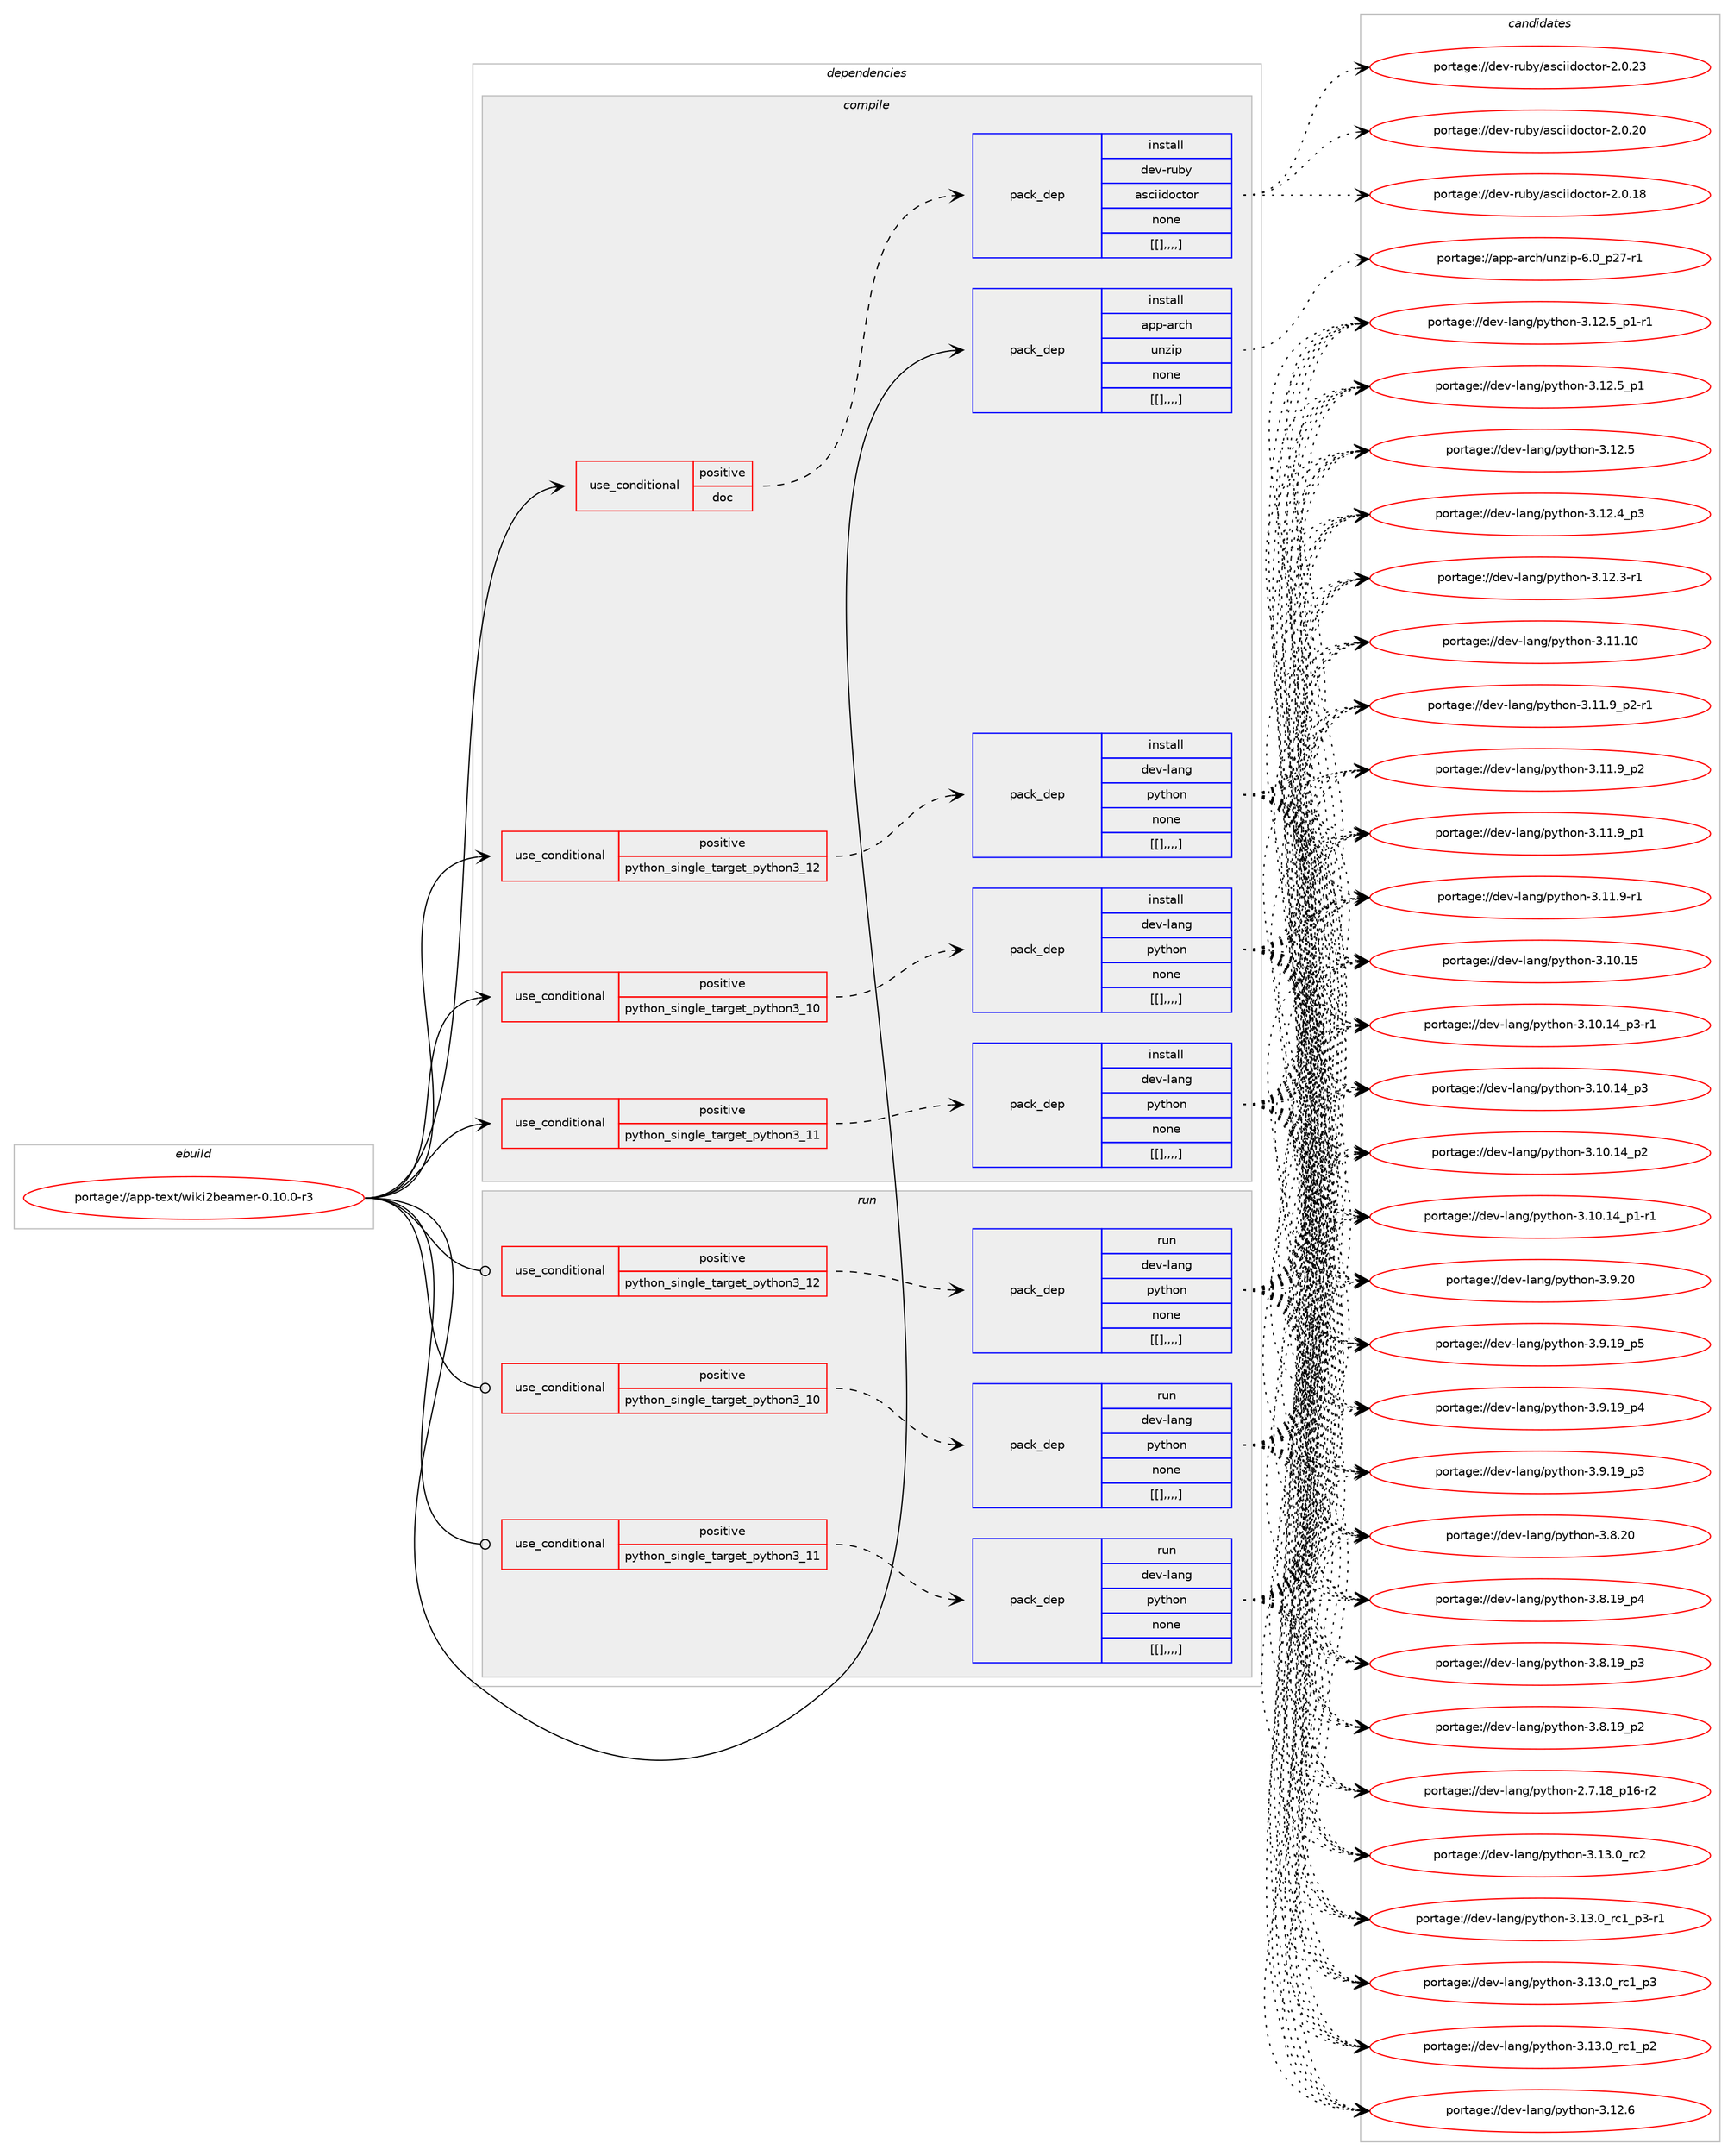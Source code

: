 digraph prolog {

# *************
# Graph options
# *************

newrank=true;
concentrate=true;
compound=true;
graph [rankdir=LR,fontname=Helvetica,fontsize=10,ranksep=1.5];#, ranksep=2.5, nodesep=0.2];
edge  [arrowhead=vee];
node  [fontname=Helvetica,fontsize=10];

# **********
# The ebuild
# **********

subgraph cluster_leftcol {
color=gray;
label=<<i>ebuild</i>>;
id [label="portage://app-text/wiki2beamer-0.10.0-r3", color=red, width=4, href="../app-text/wiki2beamer-0.10.0-r3.svg"];
}

# ****************
# The dependencies
# ****************

subgraph cluster_midcol {
color=gray;
label=<<i>dependencies</i>>;
subgraph cluster_compile {
fillcolor="#eeeeee";
style=filled;
label=<<i>compile</i>>;
subgraph cond16263 {
dependency60012 [label=<<TABLE BORDER="0" CELLBORDER="1" CELLSPACING="0" CELLPADDING="4"><TR><TD ROWSPAN="3" CELLPADDING="10">use_conditional</TD></TR><TR><TD>positive</TD></TR><TR><TD>doc</TD></TR></TABLE>>, shape=none, color=red];
subgraph pack43240 {
dependency60013 [label=<<TABLE BORDER="0" CELLBORDER="1" CELLSPACING="0" CELLPADDING="4" WIDTH="220"><TR><TD ROWSPAN="6" CELLPADDING="30">pack_dep</TD></TR><TR><TD WIDTH="110">install</TD></TR><TR><TD>dev-ruby</TD></TR><TR><TD>asciidoctor</TD></TR><TR><TD>none</TD></TR><TR><TD>[[],,,,]</TD></TR></TABLE>>, shape=none, color=blue];
}
dependency60012:e -> dependency60013:w [weight=20,style="dashed",arrowhead="vee"];
}
id:e -> dependency60012:w [weight=20,style="solid",arrowhead="vee"];
subgraph cond16264 {
dependency60014 [label=<<TABLE BORDER="0" CELLBORDER="1" CELLSPACING="0" CELLPADDING="4"><TR><TD ROWSPAN="3" CELLPADDING="10">use_conditional</TD></TR><TR><TD>positive</TD></TR><TR><TD>python_single_target_python3_10</TD></TR></TABLE>>, shape=none, color=red];
subgraph pack43241 {
dependency60015 [label=<<TABLE BORDER="0" CELLBORDER="1" CELLSPACING="0" CELLPADDING="4" WIDTH="220"><TR><TD ROWSPAN="6" CELLPADDING="30">pack_dep</TD></TR><TR><TD WIDTH="110">install</TD></TR><TR><TD>dev-lang</TD></TR><TR><TD>python</TD></TR><TR><TD>none</TD></TR><TR><TD>[[],,,,]</TD></TR></TABLE>>, shape=none, color=blue];
}
dependency60014:e -> dependency60015:w [weight=20,style="dashed",arrowhead="vee"];
}
id:e -> dependency60014:w [weight=20,style="solid",arrowhead="vee"];
subgraph cond16265 {
dependency60016 [label=<<TABLE BORDER="0" CELLBORDER="1" CELLSPACING="0" CELLPADDING="4"><TR><TD ROWSPAN="3" CELLPADDING="10">use_conditional</TD></TR><TR><TD>positive</TD></TR><TR><TD>python_single_target_python3_11</TD></TR></TABLE>>, shape=none, color=red];
subgraph pack43242 {
dependency60017 [label=<<TABLE BORDER="0" CELLBORDER="1" CELLSPACING="0" CELLPADDING="4" WIDTH="220"><TR><TD ROWSPAN="6" CELLPADDING="30">pack_dep</TD></TR><TR><TD WIDTH="110">install</TD></TR><TR><TD>dev-lang</TD></TR><TR><TD>python</TD></TR><TR><TD>none</TD></TR><TR><TD>[[],,,,]</TD></TR></TABLE>>, shape=none, color=blue];
}
dependency60016:e -> dependency60017:w [weight=20,style="dashed",arrowhead="vee"];
}
id:e -> dependency60016:w [weight=20,style="solid",arrowhead="vee"];
subgraph cond16266 {
dependency60018 [label=<<TABLE BORDER="0" CELLBORDER="1" CELLSPACING="0" CELLPADDING="4"><TR><TD ROWSPAN="3" CELLPADDING="10">use_conditional</TD></TR><TR><TD>positive</TD></TR><TR><TD>python_single_target_python3_12</TD></TR></TABLE>>, shape=none, color=red];
subgraph pack43243 {
dependency60019 [label=<<TABLE BORDER="0" CELLBORDER="1" CELLSPACING="0" CELLPADDING="4" WIDTH="220"><TR><TD ROWSPAN="6" CELLPADDING="30">pack_dep</TD></TR><TR><TD WIDTH="110">install</TD></TR><TR><TD>dev-lang</TD></TR><TR><TD>python</TD></TR><TR><TD>none</TD></TR><TR><TD>[[],,,,]</TD></TR></TABLE>>, shape=none, color=blue];
}
dependency60018:e -> dependency60019:w [weight=20,style="dashed",arrowhead="vee"];
}
id:e -> dependency60018:w [weight=20,style="solid",arrowhead="vee"];
subgraph pack43244 {
dependency60020 [label=<<TABLE BORDER="0" CELLBORDER="1" CELLSPACING="0" CELLPADDING="4" WIDTH="220"><TR><TD ROWSPAN="6" CELLPADDING="30">pack_dep</TD></TR><TR><TD WIDTH="110">install</TD></TR><TR><TD>app-arch</TD></TR><TR><TD>unzip</TD></TR><TR><TD>none</TD></TR><TR><TD>[[],,,,]</TD></TR></TABLE>>, shape=none, color=blue];
}
id:e -> dependency60020:w [weight=20,style="solid",arrowhead="vee"];
}
subgraph cluster_compileandrun {
fillcolor="#eeeeee";
style=filled;
label=<<i>compile and run</i>>;
}
subgraph cluster_run {
fillcolor="#eeeeee";
style=filled;
label=<<i>run</i>>;
subgraph cond16267 {
dependency60021 [label=<<TABLE BORDER="0" CELLBORDER="1" CELLSPACING="0" CELLPADDING="4"><TR><TD ROWSPAN="3" CELLPADDING="10">use_conditional</TD></TR><TR><TD>positive</TD></TR><TR><TD>python_single_target_python3_10</TD></TR></TABLE>>, shape=none, color=red];
subgraph pack43245 {
dependency60022 [label=<<TABLE BORDER="0" CELLBORDER="1" CELLSPACING="0" CELLPADDING="4" WIDTH="220"><TR><TD ROWSPAN="6" CELLPADDING="30">pack_dep</TD></TR><TR><TD WIDTH="110">run</TD></TR><TR><TD>dev-lang</TD></TR><TR><TD>python</TD></TR><TR><TD>none</TD></TR><TR><TD>[[],,,,]</TD></TR></TABLE>>, shape=none, color=blue];
}
dependency60021:e -> dependency60022:w [weight=20,style="dashed",arrowhead="vee"];
}
id:e -> dependency60021:w [weight=20,style="solid",arrowhead="odot"];
subgraph cond16268 {
dependency60023 [label=<<TABLE BORDER="0" CELLBORDER="1" CELLSPACING="0" CELLPADDING="4"><TR><TD ROWSPAN="3" CELLPADDING="10">use_conditional</TD></TR><TR><TD>positive</TD></TR><TR><TD>python_single_target_python3_11</TD></TR></TABLE>>, shape=none, color=red];
subgraph pack43246 {
dependency60024 [label=<<TABLE BORDER="0" CELLBORDER="1" CELLSPACING="0" CELLPADDING="4" WIDTH="220"><TR><TD ROWSPAN="6" CELLPADDING="30">pack_dep</TD></TR><TR><TD WIDTH="110">run</TD></TR><TR><TD>dev-lang</TD></TR><TR><TD>python</TD></TR><TR><TD>none</TD></TR><TR><TD>[[],,,,]</TD></TR></TABLE>>, shape=none, color=blue];
}
dependency60023:e -> dependency60024:w [weight=20,style="dashed",arrowhead="vee"];
}
id:e -> dependency60023:w [weight=20,style="solid",arrowhead="odot"];
subgraph cond16269 {
dependency60025 [label=<<TABLE BORDER="0" CELLBORDER="1" CELLSPACING="0" CELLPADDING="4"><TR><TD ROWSPAN="3" CELLPADDING="10">use_conditional</TD></TR><TR><TD>positive</TD></TR><TR><TD>python_single_target_python3_12</TD></TR></TABLE>>, shape=none, color=red];
subgraph pack43247 {
dependency60026 [label=<<TABLE BORDER="0" CELLBORDER="1" CELLSPACING="0" CELLPADDING="4" WIDTH="220"><TR><TD ROWSPAN="6" CELLPADDING="30">pack_dep</TD></TR><TR><TD WIDTH="110">run</TD></TR><TR><TD>dev-lang</TD></TR><TR><TD>python</TD></TR><TR><TD>none</TD></TR><TR><TD>[[],,,,]</TD></TR></TABLE>>, shape=none, color=blue];
}
dependency60025:e -> dependency60026:w [weight=20,style="dashed",arrowhead="vee"];
}
id:e -> dependency60025:w [weight=20,style="solid",arrowhead="odot"];
}
}

# **************
# The candidates
# **************

subgraph cluster_choices {
rank=same;
color=gray;
label=<<i>candidates</i>>;

subgraph choice43240 {
color=black;
nodesep=1;
choice10010111845114117981214797115991051051001119911611111445504648465051 [label="portage://dev-ruby/asciidoctor-2.0.23", color=red, width=4,href="../dev-ruby/asciidoctor-2.0.23.svg"];
choice10010111845114117981214797115991051051001119911611111445504648465048 [label="portage://dev-ruby/asciidoctor-2.0.20", color=red, width=4,href="../dev-ruby/asciidoctor-2.0.20.svg"];
choice10010111845114117981214797115991051051001119911611111445504648464956 [label="portage://dev-ruby/asciidoctor-2.0.18", color=red, width=4,href="../dev-ruby/asciidoctor-2.0.18.svg"];
dependency60013:e -> choice10010111845114117981214797115991051051001119911611111445504648465051:w [style=dotted,weight="100"];
dependency60013:e -> choice10010111845114117981214797115991051051001119911611111445504648465048:w [style=dotted,weight="100"];
dependency60013:e -> choice10010111845114117981214797115991051051001119911611111445504648464956:w [style=dotted,weight="100"];
}
subgraph choice43241 {
color=black;
nodesep=1;
choice10010111845108971101034711212111610411111045514649514648951149950 [label="portage://dev-lang/python-3.13.0_rc2", color=red, width=4,href="../dev-lang/python-3.13.0_rc2.svg"];
choice1001011184510897110103471121211161041111104551464951464895114994995112514511449 [label="portage://dev-lang/python-3.13.0_rc1_p3-r1", color=red, width=4,href="../dev-lang/python-3.13.0_rc1_p3-r1.svg"];
choice100101118451089711010347112121116104111110455146495146489511499499511251 [label="portage://dev-lang/python-3.13.0_rc1_p3", color=red, width=4,href="../dev-lang/python-3.13.0_rc1_p3.svg"];
choice100101118451089711010347112121116104111110455146495146489511499499511250 [label="portage://dev-lang/python-3.13.0_rc1_p2", color=red, width=4,href="../dev-lang/python-3.13.0_rc1_p2.svg"];
choice10010111845108971101034711212111610411111045514649504654 [label="portage://dev-lang/python-3.12.6", color=red, width=4,href="../dev-lang/python-3.12.6.svg"];
choice1001011184510897110103471121211161041111104551464950465395112494511449 [label="portage://dev-lang/python-3.12.5_p1-r1", color=red, width=4,href="../dev-lang/python-3.12.5_p1-r1.svg"];
choice100101118451089711010347112121116104111110455146495046539511249 [label="portage://dev-lang/python-3.12.5_p1", color=red, width=4,href="../dev-lang/python-3.12.5_p1.svg"];
choice10010111845108971101034711212111610411111045514649504653 [label="portage://dev-lang/python-3.12.5", color=red, width=4,href="../dev-lang/python-3.12.5.svg"];
choice100101118451089711010347112121116104111110455146495046529511251 [label="portage://dev-lang/python-3.12.4_p3", color=red, width=4,href="../dev-lang/python-3.12.4_p3.svg"];
choice100101118451089711010347112121116104111110455146495046514511449 [label="portage://dev-lang/python-3.12.3-r1", color=red, width=4,href="../dev-lang/python-3.12.3-r1.svg"];
choice1001011184510897110103471121211161041111104551464949464948 [label="portage://dev-lang/python-3.11.10", color=red, width=4,href="../dev-lang/python-3.11.10.svg"];
choice1001011184510897110103471121211161041111104551464949465795112504511449 [label="portage://dev-lang/python-3.11.9_p2-r1", color=red, width=4,href="../dev-lang/python-3.11.9_p2-r1.svg"];
choice100101118451089711010347112121116104111110455146494946579511250 [label="portage://dev-lang/python-3.11.9_p2", color=red, width=4,href="../dev-lang/python-3.11.9_p2.svg"];
choice100101118451089711010347112121116104111110455146494946579511249 [label="portage://dev-lang/python-3.11.9_p1", color=red, width=4,href="../dev-lang/python-3.11.9_p1.svg"];
choice100101118451089711010347112121116104111110455146494946574511449 [label="portage://dev-lang/python-3.11.9-r1", color=red, width=4,href="../dev-lang/python-3.11.9-r1.svg"];
choice1001011184510897110103471121211161041111104551464948464953 [label="portage://dev-lang/python-3.10.15", color=red, width=4,href="../dev-lang/python-3.10.15.svg"];
choice100101118451089711010347112121116104111110455146494846495295112514511449 [label="portage://dev-lang/python-3.10.14_p3-r1", color=red, width=4,href="../dev-lang/python-3.10.14_p3-r1.svg"];
choice10010111845108971101034711212111610411111045514649484649529511251 [label="portage://dev-lang/python-3.10.14_p3", color=red, width=4,href="../dev-lang/python-3.10.14_p3.svg"];
choice10010111845108971101034711212111610411111045514649484649529511250 [label="portage://dev-lang/python-3.10.14_p2", color=red, width=4,href="../dev-lang/python-3.10.14_p2.svg"];
choice100101118451089711010347112121116104111110455146494846495295112494511449 [label="portage://dev-lang/python-3.10.14_p1-r1", color=red, width=4,href="../dev-lang/python-3.10.14_p1-r1.svg"];
choice10010111845108971101034711212111610411111045514657465048 [label="portage://dev-lang/python-3.9.20", color=red, width=4,href="../dev-lang/python-3.9.20.svg"];
choice100101118451089711010347112121116104111110455146574649579511253 [label="portage://dev-lang/python-3.9.19_p5", color=red, width=4,href="../dev-lang/python-3.9.19_p5.svg"];
choice100101118451089711010347112121116104111110455146574649579511252 [label="portage://dev-lang/python-3.9.19_p4", color=red, width=4,href="../dev-lang/python-3.9.19_p4.svg"];
choice100101118451089711010347112121116104111110455146574649579511251 [label="portage://dev-lang/python-3.9.19_p3", color=red, width=4,href="../dev-lang/python-3.9.19_p3.svg"];
choice10010111845108971101034711212111610411111045514656465048 [label="portage://dev-lang/python-3.8.20", color=red, width=4,href="../dev-lang/python-3.8.20.svg"];
choice100101118451089711010347112121116104111110455146564649579511252 [label="portage://dev-lang/python-3.8.19_p4", color=red, width=4,href="../dev-lang/python-3.8.19_p4.svg"];
choice100101118451089711010347112121116104111110455146564649579511251 [label="portage://dev-lang/python-3.8.19_p3", color=red, width=4,href="../dev-lang/python-3.8.19_p3.svg"];
choice100101118451089711010347112121116104111110455146564649579511250 [label="portage://dev-lang/python-3.8.19_p2", color=red, width=4,href="../dev-lang/python-3.8.19_p2.svg"];
choice100101118451089711010347112121116104111110455046554649569511249544511450 [label="portage://dev-lang/python-2.7.18_p16-r2", color=red, width=4,href="../dev-lang/python-2.7.18_p16-r2.svg"];
dependency60015:e -> choice10010111845108971101034711212111610411111045514649514648951149950:w [style=dotted,weight="100"];
dependency60015:e -> choice1001011184510897110103471121211161041111104551464951464895114994995112514511449:w [style=dotted,weight="100"];
dependency60015:e -> choice100101118451089711010347112121116104111110455146495146489511499499511251:w [style=dotted,weight="100"];
dependency60015:e -> choice100101118451089711010347112121116104111110455146495146489511499499511250:w [style=dotted,weight="100"];
dependency60015:e -> choice10010111845108971101034711212111610411111045514649504654:w [style=dotted,weight="100"];
dependency60015:e -> choice1001011184510897110103471121211161041111104551464950465395112494511449:w [style=dotted,weight="100"];
dependency60015:e -> choice100101118451089711010347112121116104111110455146495046539511249:w [style=dotted,weight="100"];
dependency60015:e -> choice10010111845108971101034711212111610411111045514649504653:w [style=dotted,weight="100"];
dependency60015:e -> choice100101118451089711010347112121116104111110455146495046529511251:w [style=dotted,weight="100"];
dependency60015:e -> choice100101118451089711010347112121116104111110455146495046514511449:w [style=dotted,weight="100"];
dependency60015:e -> choice1001011184510897110103471121211161041111104551464949464948:w [style=dotted,weight="100"];
dependency60015:e -> choice1001011184510897110103471121211161041111104551464949465795112504511449:w [style=dotted,weight="100"];
dependency60015:e -> choice100101118451089711010347112121116104111110455146494946579511250:w [style=dotted,weight="100"];
dependency60015:e -> choice100101118451089711010347112121116104111110455146494946579511249:w [style=dotted,weight="100"];
dependency60015:e -> choice100101118451089711010347112121116104111110455146494946574511449:w [style=dotted,weight="100"];
dependency60015:e -> choice1001011184510897110103471121211161041111104551464948464953:w [style=dotted,weight="100"];
dependency60015:e -> choice100101118451089711010347112121116104111110455146494846495295112514511449:w [style=dotted,weight="100"];
dependency60015:e -> choice10010111845108971101034711212111610411111045514649484649529511251:w [style=dotted,weight="100"];
dependency60015:e -> choice10010111845108971101034711212111610411111045514649484649529511250:w [style=dotted,weight="100"];
dependency60015:e -> choice100101118451089711010347112121116104111110455146494846495295112494511449:w [style=dotted,weight="100"];
dependency60015:e -> choice10010111845108971101034711212111610411111045514657465048:w [style=dotted,weight="100"];
dependency60015:e -> choice100101118451089711010347112121116104111110455146574649579511253:w [style=dotted,weight="100"];
dependency60015:e -> choice100101118451089711010347112121116104111110455146574649579511252:w [style=dotted,weight="100"];
dependency60015:e -> choice100101118451089711010347112121116104111110455146574649579511251:w [style=dotted,weight="100"];
dependency60015:e -> choice10010111845108971101034711212111610411111045514656465048:w [style=dotted,weight="100"];
dependency60015:e -> choice100101118451089711010347112121116104111110455146564649579511252:w [style=dotted,weight="100"];
dependency60015:e -> choice100101118451089711010347112121116104111110455146564649579511251:w [style=dotted,weight="100"];
dependency60015:e -> choice100101118451089711010347112121116104111110455146564649579511250:w [style=dotted,weight="100"];
dependency60015:e -> choice100101118451089711010347112121116104111110455046554649569511249544511450:w [style=dotted,weight="100"];
}
subgraph choice43242 {
color=black;
nodesep=1;
choice10010111845108971101034711212111610411111045514649514648951149950 [label="portage://dev-lang/python-3.13.0_rc2", color=red, width=4,href="../dev-lang/python-3.13.0_rc2.svg"];
choice1001011184510897110103471121211161041111104551464951464895114994995112514511449 [label="portage://dev-lang/python-3.13.0_rc1_p3-r1", color=red, width=4,href="../dev-lang/python-3.13.0_rc1_p3-r1.svg"];
choice100101118451089711010347112121116104111110455146495146489511499499511251 [label="portage://dev-lang/python-3.13.0_rc1_p3", color=red, width=4,href="../dev-lang/python-3.13.0_rc1_p3.svg"];
choice100101118451089711010347112121116104111110455146495146489511499499511250 [label="portage://dev-lang/python-3.13.0_rc1_p2", color=red, width=4,href="../dev-lang/python-3.13.0_rc1_p2.svg"];
choice10010111845108971101034711212111610411111045514649504654 [label="portage://dev-lang/python-3.12.6", color=red, width=4,href="../dev-lang/python-3.12.6.svg"];
choice1001011184510897110103471121211161041111104551464950465395112494511449 [label="portage://dev-lang/python-3.12.5_p1-r1", color=red, width=4,href="../dev-lang/python-3.12.5_p1-r1.svg"];
choice100101118451089711010347112121116104111110455146495046539511249 [label="portage://dev-lang/python-3.12.5_p1", color=red, width=4,href="../dev-lang/python-3.12.5_p1.svg"];
choice10010111845108971101034711212111610411111045514649504653 [label="portage://dev-lang/python-3.12.5", color=red, width=4,href="../dev-lang/python-3.12.5.svg"];
choice100101118451089711010347112121116104111110455146495046529511251 [label="portage://dev-lang/python-3.12.4_p3", color=red, width=4,href="../dev-lang/python-3.12.4_p3.svg"];
choice100101118451089711010347112121116104111110455146495046514511449 [label="portage://dev-lang/python-3.12.3-r1", color=red, width=4,href="../dev-lang/python-3.12.3-r1.svg"];
choice1001011184510897110103471121211161041111104551464949464948 [label="portage://dev-lang/python-3.11.10", color=red, width=4,href="../dev-lang/python-3.11.10.svg"];
choice1001011184510897110103471121211161041111104551464949465795112504511449 [label="portage://dev-lang/python-3.11.9_p2-r1", color=red, width=4,href="../dev-lang/python-3.11.9_p2-r1.svg"];
choice100101118451089711010347112121116104111110455146494946579511250 [label="portage://dev-lang/python-3.11.9_p2", color=red, width=4,href="../dev-lang/python-3.11.9_p2.svg"];
choice100101118451089711010347112121116104111110455146494946579511249 [label="portage://dev-lang/python-3.11.9_p1", color=red, width=4,href="../dev-lang/python-3.11.9_p1.svg"];
choice100101118451089711010347112121116104111110455146494946574511449 [label="portage://dev-lang/python-3.11.9-r1", color=red, width=4,href="../dev-lang/python-3.11.9-r1.svg"];
choice1001011184510897110103471121211161041111104551464948464953 [label="portage://dev-lang/python-3.10.15", color=red, width=4,href="../dev-lang/python-3.10.15.svg"];
choice100101118451089711010347112121116104111110455146494846495295112514511449 [label="portage://dev-lang/python-3.10.14_p3-r1", color=red, width=4,href="../dev-lang/python-3.10.14_p3-r1.svg"];
choice10010111845108971101034711212111610411111045514649484649529511251 [label="portage://dev-lang/python-3.10.14_p3", color=red, width=4,href="../dev-lang/python-3.10.14_p3.svg"];
choice10010111845108971101034711212111610411111045514649484649529511250 [label="portage://dev-lang/python-3.10.14_p2", color=red, width=4,href="../dev-lang/python-3.10.14_p2.svg"];
choice100101118451089711010347112121116104111110455146494846495295112494511449 [label="portage://dev-lang/python-3.10.14_p1-r1", color=red, width=4,href="../dev-lang/python-3.10.14_p1-r1.svg"];
choice10010111845108971101034711212111610411111045514657465048 [label="portage://dev-lang/python-3.9.20", color=red, width=4,href="../dev-lang/python-3.9.20.svg"];
choice100101118451089711010347112121116104111110455146574649579511253 [label="portage://dev-lang/python-3.9.19_p5", color=red, width=4,href="../dev-lang/python-3.9.19_p5.svg"];
choice100101118451089711010347112121116104111110455146574649579511252 [label="portage://dev-lang/python-3.9.19_p4", color=red, width=4,href="../dev-lang/python-3.9.19_p4.svg"];
choice100101118451089711010347112121116104111110455146574649579511251 [label="portage://dev-lang/python-3.9.19_p3", color=red, width=4,href="../dev-lang/python-3.9.19_p3.svg"];
choice10010111845108971101034711212111610411111045514656465048 [label="portage://dev-lang/python-3.8.20", color=red, width=4,href="../dev-lang/python-3.8.20.svg"];
choice100101118451089711010347112121116104111110455146564649579511252 [label="portage://dev-lang/python-3.8.19_p4", color=red, width=4,href="../dev-lang/python-3.8.19_p4.svg"];
choice100101118451089711010347112121116104111110455146564649579511251 [label="portage://dev-lang/python-3.8.19_p3", color=red, width=4,href="../dev-lang/python-3.8.19_p3.svg"];
choice100101118451089711010347112121116104111110455146564649579511250 [label="portage://dev-lang/python-3.8.19_p2", color=red, width=4,href="../dev-lang/python-3.8.19_p2.svg"];
choice100101118451089711010347112121116104111110455046554649569511249544511450 [label="portage://dev-lang/python-2.7.18_p16-r2", color=red, width=4,href="../dev-lang/python-2.7.18_p16-r2.svg"];
dependency60017:e -> choice10010111845108971101034711212111610411111045514649514648951149950:w [style=dotted,weight="100"];
dependency60017:e -> choice1001011184510897110103471121211161041111104551464951464895114994995112514511449:w [style=dotted,weight="100"];
dependency60017:e -> choice100101118451089711010347112121116104111110455146495146489511499499511251:w [style=dotted,weight="100"];
dependency60017:e -> choice100101118451089711010347112121116104111110455146495146489511499499511250:w [style=dotted,weight="100"];
dependency60017:e -> choice10010111845108971101034711212111610411111045514649504654:w [style=dotted,weight="100"];
dependency60017:e -> choice1001011184510897110103471121211161041111104551464950465395112494511449:w [style=dotted,weight="100"];
dependency60017:e -> choice100101118451089711010347112121116104111110455146495046539511249:w [style=dotted,weight="100"];
dependency60017:e -> choice10010111845108971101034711212111610411111045514649504653:w [style=dotted,weight="100"];
dependency60017:e -> choice100101118451089711010347112121116104111110455146495046529511251:w [style=dotted,weight="100"];
dependency60017:e -> choice100101118451089711010347112121116104111110455146495046514511449:w [style=dotted,weight="100"];
dependency60017:e -> choice1001011184510897110103471121211161041111104551464949464948:w [style=dotted,weight="100"];
dependency60017:e -> choice1001011184510897110103471121211161041111104551464949465795112504511449:w [style=dotted,weight="100"];
dependency60017:e -> choice100101118451089711010347112121116104111110455146494946579511250:w [style=dotted,weight="100"];
dependency60017:e -> choice100101118451089711010347112121116104111110455146494946579511249:w [style=dotted,weight="100"];
dependency60017:e -> choice100101118451089711010347112121116104111110455146494946574511449:w [style=dotted,weight="100"];
dependency60017:e -> choice1001011184510897110103471121211161041111104551464948464953:w [style=dotted,weight="100"];
dependency60017:e -> choice100101118451089711010347112121116104111110455146494846495295112514511449:w [style=dotted,weight="100"];
dependency60017:e -> choice10010111845108971101034711212111610411111045514649484649529511251:w [style=dotted,weight="100"];
dependency60017:e -> choice10010111845108971101034711212111610411111045514649484649529511250:w [style=dotted,weight="100"];
dependency60017:e -> choice100101118451089711010347112121116104111110455146494846495295112494511449:w [style=dotted,weight="100"];
dependency60017:e -> choice10010111845108971101034711212111610411111045514657465048:w [style=dotted,weight="100"];
dependency60017:e -> choice100101118451089711010347112121116104111110455146574649579511253:w [style=dotted,weight="100"];
dependency60017:e -> choice100101118451089711010347112121116104111110455146574649579511252:w [style=dotted,weight="100"];
dependency60017:e -> choice100101118451089711010347112121116104111110455146574649579511251:w [style=dotted,weight="100"];
dependency60017:e -> choice10010111845108971101034711212111610411111045514656465048:w [style=dotted,weight="100"];
dependency60017:e -> choice100101118451089711010347112121116104111110455146564649579511252:w [style=dotted,weight="100"];
dependency60017:e -> choice100101118451089711010347112121116104111110455146564649579511251:w [style=dotted,weight="100"];
dependency60017:e -> choice100101118451089711010347112121116104111110455146564649579511250:w [style=dotted,weight="100"];
dependency60017:e -> choice100101118451089711010347112121116104111110455046554649569511249544511450:w [style=dotted,weight="100"];
}
subgraph choice43243 {
color=black;
nodesep=1;
choice10010111845108971101034711212111610411111045514649514648951149950 [label="portage://dev-lang/python-3.13.0_rc2", color=red, width=4,href="../dev-lang/python-3.13.0_rc2.svg"];
choice1001011184510897110103471121211161041111104551464951464895114994995112514511449 [label="portage://dev-lang/python-3.13.0_rc1_p3-r1", color=red, width=4,href="../dev-lang/python-3.13.0_rc1_p3-r1.svg"];
choice100101118451089711010347112121116104111110455146495146489511499499511251 [label="portage://dev-lang/python-3.13.0_rc1_p3", color=red, width=4,href="../dev-lang/python-3.13.0_rc1_p3.svg"];
choice100101118451089711010347112121116104111110455146495146489511499499511250 [label="portage://dev-lang/python-3.13.0_rc1_p2", color=red, width=4,href="../dev-lang/python-3.13.0_rc1_p2.svg"];
choice10010111845108971101034711212111610411111045514649504654 [label="portage://dev-lang/python-3.12.6", color=red, width=4,href="../dev-lang/python-3.12.6.svg"];
choice1001011184510897110103471121211161041111104551464950465395112494511449 [label="portage://dev-lang/python-3.12.5_p1-r1", color=red, width=4,href="../dev-lang/python-3.12.5_p1-r1.svg"];
choice100101118451089711010347112121116104111110455146495046539511249 [label="portage://dev-lang/python-3.12.5_p1", color=red, width=4,href="../dev-lang/python-3.12.5_p1.svg"];
choice10010111845108971101034711212111610411111045514649504653 [label="portage://dev-lang/python-3.12.5", color=red, width=4,href="../dev-lang/python-3.12.5.svg"];
choice100101118451089711010347112121116104111110455146495046529511251 [label="portage://dev-lang/python-3.12.4_p3", color=red, width=4,href="../dev-lang/python-3.12.4_p3.svg"];
choice100101118451089711010347112121116104111110455146495046514511449 [label="portage://dev-lang/python-3.12.3-r1", color=red, width=4,href="../dev-lang/python-3.12.3-r1.svg"];
choice1001011184510897110103471121211161041111104551464949464948 [label="portage://dev-lang/python-3.11.10", color=red, width=4,href="../dev-lang/python-3.11.10.svg"];
choice1001011184510897110103471121211161041111104551464949465795112504511449 [label="portage://dev-lang/python-3.11.9_p2-r1", color=red, width=4,href="../dev-lang/python-3.11.9_p2-r1.svg"];
choice100101118451089711010347112121116104111110455146494946579511250 [label="portage://dev-lang/python-3.11.9_p2", color=red, width=4,href="../dev-lang/python-3.11.9_p2.svg"];
choice100101118451089711010347112121116104111110455146494946579511249 [label="portage://dev-lang/python-3.11.9_p1", color=red, width=4,href="../dev-lang/python-3.11.9_p1.svg"];
choice100101118451089711010347112121116104111110455146494946574511449 [label="portage://dev-lang/python-3.11.9-r1", color=red, width=4,href="../dev-lang/python-3.11.9-r1.svg"];
choice1001011184510897110103471121211161041111104551464948464953 [label="portage://dev-lang/python-3.10.15", color=red, width=4,href="../dev-lang/python-3.10.15.svg"];
choice100101118451089711010347112121116104111110455146494846495295112514511449 [label="portage://dev-lang/python-3.10.14_p3-r1", color=red, width=4,href="../dev-lang/python-3.10.14_p3-r1.svg"];
choice10010111845108971101034711212111610411111045514649484649529511251 [label="portage://dev-lang/python-3.10.14_p3", color=red, width=4,href="../dev-lang/python-3.10.14_p3.svg"];
choice10010111845108971101034711212111610411111045514649484649529511250 [label="portage://dev-lang/python-3.10.14_p2", color=red, width=4,href="../dev-lang/python-3.10.14_p2.svg"];
choice100101118451089711010347112121116104111110455146494846495295112494511449 [label="portage://dev-lang/python-3.10.14_p1-r1", color=red, width=4,href="../dev-lang/python-3.10.14_p1-r1.svg"];
choice10010111845108971101034711212111610411111045514657465048 [label="portage://dev-lang/python-3.9.20", color=red, width=4,href="../dev-lang/python-3.9.20.svg"];
choice100101118451089711010347112121116104111110455146574649579511253 [label="portage://dev-lang/python-3.9.19_p5", color=red, width=4,href="../dev-lang/python-3.9.19_p5.svg"];
choice100101118451089711010347112121116104111110455146574649579511252 [label="portage://dev-lang/python-3.9.19_p4", color=red, width=4,href="../dev-lang/python-3.9.19_p4.svg"];
choice100101118451089711010347112121116104111110455146574649579511251 [label="portage://dev-lang/python-3.9.19_p3", color=red, width=4,href="../dev-lang/python-3.9.19_p3.svg"];
choice10010111845108971101034711212111610411111045514656465048 [label="portage://dev-lang/python-3.8.20", color=red, width=4,href="../dev-lang/python-3.8.20.svg"];
choice100101118451089711010347112121116104111110455146564649579511252 [label="portage://dev-lang/python-3.8.19_p4", color=red, width=4,href="../dev-lang/python-3.8.19_p4.svg"];
choice100101118451089711010347112121116104111110455146564649579511251 [label="portage://dev-lang/python-3.8.19_p3", color=red, width=4,href="../dev-lang/python-3.8.19_p3.svg"];
choice100101118451089711010347112121116104111110455146564649579511250 [label="portage://dev-lang/python-3.8.19_p2", color=red, width=4,href="../dev-lang/python-3.8.19_p2.svg"];
choice100101118451089711010347112121116104111110455046554649569511249544511450 [label="portage://dev-lang/python-2.7.18_p16-r2", color=red, width=4,href="../dev-lang/python-2.7.18_p16-r2.svg"];
dependency60019:e -> choice10010111845108971101034711212111610411111045514649514648951149950:w [style=dotted,weight="100"];
dependency60019:e -> choice1001011184510897110103471121211161041111104551464951464895114994995112514511449:w [style=dotted,weight="100"];
dependency60019:e -> choice100101118451089711010347112121116104111110455146495146489511499499511251:w [style=dotted,weight="100"];
dependency60019:e -> choice100101118451089711010347112121116104111110455146495146489511499499511250:w [style=dotted,weight="100"];
dependency60019:e -> choice10010111845108971101034711212111610411111045514649504654:w [style=dotted,weight="100"];
dependency60019:e -> choice1001011184510897110103471121211161041111104551464950465395112494511449:w [style=dotted,weight="100"];
dependency60019:e -> choice100101118451089711010347112121116104111110455146495046539511249:w [style=dotted,weight="100"];
dependency60019:e -> choice10010111845108971101034711212111610411111045514649504653:w [style=dotted,weight="100"];
dependency60019:e -> choice100101118451089711010347112121116104111110455146495046529511251:w [style=dotted,weight="100"];
dependency60019:e -> choice100101118451089711010347112121116104111110455146495046514511449:w [style=dotted,weight="100"];
dependency60019:e -> choice1001011184510897110103471121211161041111104551464949464948:w [style=dotted,weight="100"];
dependency60019:e -> choice1001011184510897110103471121211161041111104551464949465795112504511449:w [style=dotted,weight="100"];
dependency60019:e -> choice100101118451089711010347112121116104111110455146494946579511250:w [style=dotted,weight="100"];
dependency60019:e -> choice100101118451089711010347112121116104111110455146494946579511249:w [style=dotted,weight="100"];
dependency60019:e -> choice100101118451089711010347112121116104111110455146494946574511449:w [style=dotted,weight="100"];
dependency60019:e -> choice1001011184510897110103471121211161041111104551464948464953:w [style=dotted,weight="100"];
dependency60019:e -> choice100101118451089711010347112121116104111110455146494846495295112514511449:w [style=dotted,weight="100"];
dependency60019:e -> choice10010111845108971101034711212111610411111045514649484649529511251:w [style=dotted,weight="100"];
dependency60019:e -> choice10010111845108971101034711212111610411111045514649484649529511250:w [style=dotted,weight="100"];
dependency60019:e -> choice100101118451089711010347112121116104111110455146494846495295112494511449:w [style=dotted,weight="100"];
dependency60019:e -> choice10010111845108971101034711212111610411111045514657465048:w [style=dotted,weight="100"];
dependency60019:e -> choice100101118451089711010347112121116104111110455146574649579511253:w [style=dotted,weight="100"];
dependency60019:e -> choice100101118451089711010347112121116104111110455146574649579511252:w [style=dotted,weight="100"];
dependency60019:e -> choice100101118451089711010347112121116104111110455146574649579511251:w [style=dotted,weight="100"];
dependency60019:e -> choice10010111845108971101034711212111610411111045514656465048:w [style=dotted,weight="100"];
dependency60019:e -> choice100101118451089711010347112121116104111110455146564649579511252:w [style=dotted,weight="100"];
dependency60019:e -> choice100101118451089711010347112121116104111110455146564649579511251:w [style=dotted,weight="100"];
dependency60019:e -> choice100101118451089711010347112121116104111110455146564649579511250:w [style=dotted,weight="100"];
dependency60019:e -> choice100101118451089711010347112121116104111110455046554649569511249544511450:w [style=dotted,weight="100"];
}
subgraph choice43244 {
color=black;
nodesep=1;
choice9711211245971149910447117110122105112455446489511250554511449 [label="portage://app-arch/unzip-6.0_p27-r1", color=red, width=4,href="../app-arch/unzip-6.0_p27-r1.svg"];
dependency60020:e -> choice9711211245971149910447117110122105112455446489511250554511449:w [style=dotted,weight="100"];
}
subgraph choice43245 {
color=black;
nodesep=1;
choice10010111845108971101034711212111610411111045514649514648951149950 [label="portage://dev-lang/python-3.13.0_rc2", color=red, width=4,href="../dev-lang/python-3.13.0_rc2.svg"];
choice1001011184510897110103471121211161041111104551464951464895114994995112514511449 [label="portage://dev-lang/python-3.13.0_rc1_p3-r1", color=red, width=4,href="../dev-lang/python-3.13.0_rc1_p3-r1.svg"];
choice100101118451089711010347112121116104111110455146495146489511499499511251 [label="portage://dev-lang/python-3.13.0_rc1_p3", color=red, width=4,href="../dev-lang/python-3.13.0_rc1_p3.svg"];
choice100101118451089711010347112121116104111110455146495146489511499499511250 [label="portage://dev-lang/python-3.13.0_rc1_p2", color=red, width=4,href="../dev-lang/python-3.13.0_rc1_p2.svg"];
choice10010111845108971101034711212111610411111045514649504654 [label="portage://dev-lang/python-3.12.6", color=red, width=4,href="../dev-lang/python-3.12.6.svg"];
choice1001011184510897110103471121211161041111104551464950465395112494511449 [label="portage://dev-lang/python-3.12.5_p1-r1", color=red, width=4,href="../dev-lang/python-3.12.5_p1-r1.svg"];
choice100101118451089711010347112121116104111110455146495046539511249 [label="portage://dev-lang/python-3.12.5_p1", color=red, width=4,href="../dev-lang/python-3.12.5_p1.svg"];
choice10010111845108971101034711212111610411111045514649504653 [label="portage://dev-lang/python-3.12.5", color=red, width=4,href="../dev-lang/python-3.12.5.svg"];
choice100101118451089711010347112121116104111110455146495046529511251 [label="portage://dev-lang/python-3.12.4_p3", color=red, width=4,href="../dev-lang/python-3.12.4_p3.svg"];
choice100101118451089711010347112121116104111110455146495046514511449 [label="portage://dev-lang/python-3.12.3-r1", color=red, width=4,href="../dev-lang/python-3.12.3-r1.svg"];
choice1001011184510897110103471121211161041111104551464949464948 [label="portage://dev-lang/python-3.11.10", color=red, width=4,href="../dev-lang/python-3.11.10.svg"];
choice1001011184510897110103471121211161041111104551464949465795112504511449 [label="portage://dev-lang/python-3.11.9_p2-r1", color=red, width=4,href="../dev-lang/python-3.11.9_p2-r1.svg"];
choice100101118451089711010347112121116104111110455146494946579511250 [label="portage://dev-lang/python-3.11.9_p2", color=red, width=4,href="../dev-lang/python-3.11.9_p2.svg"];
choice100101118451089711010347112121116104111110455146494946579511249 [label="portage://dev-lang/python-3.11.9_p1", color=red, width=4,href="../dev-lang/python-3.11.9_p1.svg"];
choice100101118451089711010347112121116104111110455146494946574511449 [label="portage://dev-lang/python-3.11.9-r1", color=red, width=4,href="../dev-lang/python-3.11.9-r1.svg"];
choice1001011184510897110103471121211161041111104551464948464953 [label="portage://dev-lang/python-3.10.15", color=red, width=4,href="../dev-lang/python-3.10.15.svg"];
choice100101118451089711010347112121116104111110455146494846495295112514511449 [label="portage://dev-lang/python-3.10.14_p3-r1", color=red, width=4,href="../dev-lang/python-3.10.14_p3-r1.svg"];
choice10010111845108971101034711212111610411111045514649484649529511251 [label="portage://dev-lang/python-3.10.14_p3", color=red, width=4,href="../dev-lang/python-3.10.14_p3.svg"];
choice10010111845108971101034711212111610411111045514649484649529511250 [label="portage://dev-lang/python-3.10.14_p2", color=red, width=4,href="../dev-lang/python-3.10.14_p2.svg"];
choice100101118451089711010347112121116104111110455146494846495295112494511449 [label="portage://dev-lang/python-3.10.14_p1-r1", color=red, width=4,href="../dev-lang/python-3.10.14_p1-r1.svg"];
choice10010111845108971101034711212111610411111045514657465048 [label="portage://dev-lang/python-3.9.20", color=red, width=4,href="../dev-lang/python-3.9.20.svg"];
choice100101118451089711010347112121116104111110455146574649579511253 [label="portage://dev-lang/python-3.9.19_p5", color=red, width=4,href="../dev-lang/python-3.9.19_p5.svg"];
choice100101118451089711010347112121116104111110455146574649579511252 [label="portage://dev-lang/python-3.9.19_p4", color=red, width=4,href="../dev-lang/python-3.9.19_p4.svg"];
choice100101118451089711010347112121116104111110455146574649579511251 [label="portage://dev-lang/python-3.9.19_p3", color=red, width=4,href="../dev-lang/python-3.9.19_p3.svg"];
choice10010111845108971101034711212111610411111045514656465048 [label="portage://dev-lang/python-3.8.20", color=red, width=4,href="../dev-lang/python-3.8.20.svg"];
choice100101118451089711010347112121116104111110455146564649579511252 [label="portage://dev-lang/python-3.8.19_p4", color=red, width=4,href="../dev-lang/python-3.8.19_p4.svg"];
choice100101118451089711010347112121116104111110455146564649579511251 [label="portage://dev-lang/python-3.8.19_p3", color=red, width=4,href="../dev-lang/python-3.8.19_p3.svg"];
choice100101118451089711010347112121116104111110455146564649579511250 [label="portage://dev-lang/python-3.8.19_p2", color=red, width=4,href="../dev-lang/python-3.8.19_p2.svg"];
choice100101118451089711010347112121116104111110455046554649569511249544511450 [label="portage://dev-lang/python-2.7.18_p16-r2", color=red, width=4,href="../dev-lang/python-2.7.18_p16-r2.svg"];
dependency60022:e -> choice10010111845108971101034711212111610411111045514649514648951149950:w [style=dotted,weight="100"];
dependency60022:e -> choice1001011184510897110103471121211161041111104551464951464895114994995112514511449:w [style=dotted,weight="100"];
dependency60022:e -> choice100101118451089711010347112121116104111110455146495146489511499499511251:w [style=dotted,weight="100"];
dependency60022:e -> choice100101118451089711010347112121116104111110455146495146489511499499511250:w [style=dotted,weight="100"];
dependency60022:e -> choice10010111845108971101034711212111610411111045514649504654:w [style=dotted,weight="100"];
dependency60022:e -> choice1001011184510897110103471121211161041111104551464950465395112494511449:w [style=dotted,weight="100"];
dependency60022:e -> choice100101118451089711010347112121116104111110455146495046539511249:w [style=dotted,weight="100"];
dependency60022:e -> choice10010111845108971101034711212111610411111045514649504653:w [style=dotted,weight="100"];
dependency60022:e -> choice100101118451089711010347112121116104111110455146495046529511251:w [style=dotted,weight="100"];
dependency60022:e -> choice100101118451089711010347112121116104111110455146495046514511449:w [style=dotted,weight="100"];
dependency60022:e -> choice1001011184510897110103471121211161041111104551464949464948:w [style=dotted,weight="100"];
dependency60022:e -> choice1001011184510897110103471121211161041111104551464949465795112504511449:w [style=dotted,weight="100"];
dependency60022:e -> choice100101118451089711010347112121116104111110455146494946579511250:w [style=dotted,weight="100"];
dependency60022:e -> choice100101118451089711010347112121116104111110455146494946579511249:w [style=dotted,weight="100"];
dependency60022:e -> choice100101118451089711010347112121116104111110455146494946574511449:w [style=dotted,weight="100"];
dependency60022:e -> choice1001011184510897110103471121211161041111104551464948464953:w [style=dotted,weight="100"];
dependency60022:e -> choice100101118451089711010347112121116104111110455146494846495295112514511449:w [style=dotted,weight="100"];
dependency60022:e -> choice10010111845108971101034711212111610411111045514649484649529511251:w [style=dotted,weight="100"];
dependency60022:e -> choice10010111845108971101034711212111610411111045514649484649529511250:w [style=dotted,weight="100"];
dependency60022:e -> choice100101118451089711010347112121116104111110455146494846495295112494511449:w [style=dotted,weight="100"];
dependency60022:e -> choice10010111845108971101034711212111610411111045514657465048:w [style=dotted,weight="100"];
dependency60022:e -> choice100101118451089711010347112121116104111110455146574649579511253:w [style=dotted,weight="100"];
dependency60022:e -> choice100101118451089711010347112121116104111110455146574649579511252:w [style=dotted,weight="100"];
dependency60022:e -> choice100101118451089711010347112121116104111110455146574649579511251:w [style=dotted,weight="100"];
dependency60022:e -> choice10010111845108971101034711212111610411111045514656465048:w [style=dotted,weight="100"];
dependency60022:e -> choice100101118451089711010347112121116104111110455146564649579511252:w [style=dotted,weight="100"];
dependency60022:e -> choice100101118451089711010347112121116104111110455146564649579511251:w [style=dotted,weight="100"];
dependency60022:e -> choice100101118451089711010347112121116104111110455146564649579511250:w [style=dotted,weight="100"];
dependency60022:e -> choice100101118451089711010347112121116104111110455046554649569511249544511450:w [style=dotted,weight="100"];
}
subgraph choice43246 {
color=black;
nodesep=1;
choice10010111845108971101034711212111610411111045514649514648951149950 [label="portage://dev-lang/python-3.13.0_rc2", color=red, width=4,href="../dev-lang/python-3.13.0_rc2.svg"];
choice1001011184510897110103471121211161041111104551464951464895114994995112514511449 [label="portage://dev-lang/python-3.13.0_rc1_p3-r1", color=red, width=4,href="../dev-lang/python-3.13.0_rc1_p3-r1.svg"];
choice100101118451089711010347112121116104111110455146495146489511499499511251 [label="portage://dev-lang/python-3.13.0_rc1_p3", color=red, width=4,href="../dev-lang/python-3.13.0_rc1_p3.svg"];
choice100101118451089711010347112121116104111110455146495146489511499499511250 [label="portage://dev-lang/python-3.13.0_rc1_p2", color=red, width=4,href="../dev-lang/python-3.13.0_rc1_p2.svg"];
choice10010111845108971101034711212111610411111045514649504654 [label="portage://dev-lang/python-3.12.6", color=red, width=4,href="../dev-lang/python-3.12.6.svg"];
choice1001011184510897110103471121211161041111104551464950465395112494511449 [label="portage://dev-lang/python-3.12.5_p1-r1", color=red, width=4,href="../dev-lang/python-3.12.5_p1-r1.svg"];
choice100101118451089711010347112121116104111110455146495046539511249 [label="portage://dev-lang/python-3.12.5_p1", color=red, width=4,href="../dev-lang/python-3.12.5_p1.svg"];
choice10010111845108971101034711212111610411111045514649504653 [label="portage://dev-lang/python-3.12.5", color=red, width=4,href="../dev-lang/python-3.12.5.svg"];
choice100101118451089711010347112121116104111110455146495046529511251 [label="portage://dev-lang/python-3.12.4_p3", color=red, width=4,href="../dev-lang/python-3.12.4_p3.svg"];
choice100101118451089711010347112121116104111110455146495046514511449 [label="portage://dev-lang/python-3.12.3-r1", color=red, width=4,href="../dev-lang/python-3.12.3-r1.svg"];
choice1001011184510897110103471121211161041111104551464949464948 [label="portage://dev-lang/python-3.11.10", color=red, width=4,href="../dev-lang/python-3.11.10.svg"];
choice1001011184510897110103471121211161041111104551464949465795112504511449 [label="portage://dev-lang/python-3.11.9_p2-r1", color=red, width=4,href="../dev-lang/python-3.11.9_p2-r1.svg"];
choice100101118451089711010347112121116104111110455146494946579511250 [label="portage://dev-lang/python-3.11.9_p2", color=red, width=4,href="../dev-lang/python-3.11.9_p2.svg"];
choice100101118451089711010347112121116104111110455146494946579511249 [label="portage://dev-lang/python-3.11.9_p1", color=red, width=4,href="../dev-lang/python-3.11.9_p1.svg"];
choice100101118451089711010347112121116104111110455146494946574511449 [label="portage://dev-lang/python-3.11.9-r1", color=red, width=4,href="../dev-lang/python-3.11.9-r1.svg"];
choice1001011184510897110103471121211161041111104551464948464953 [label="portage://dev-lang/python-3.10.15", color=red, width=4,href="../dev-lang/python-3.10.15.svg"];
choice100101118451089711010347112121116104111110455146494846495295112514511449 [label="portage://dev-lang/python-3.10.14_p3-r1", color=red, width=4,href="../dev-lang/python-3.10.14_p3-r1.svg"];
choice10010111845108971101034711212111610411111045514649484649529511251 [label="portage://dev-lang/python-3.10.14_p3", color=red, width=4,href="../dev-lang/python-3.10.14_p3.svg"];
choice10010111845108971101034711212111610411111045514649484649529511250 [label="portage://dev-lang/python-3.10.14_p2", color=red, width=4,href="../dev-lang/python-3.10.14_p2.svg"];
choice100101118451089711010347112121116104111110455146494846495295112494511449 [label="portage://dev-lang/python-3.10.14_p1-r1", color=red, width=4,href="../dev-lang/python-3.10.14_p1-r1.svg"];
choice10010111845108971101034711212111610411111045514657465048 [label="portage://dev-lang/python-3.9.20", color=red, width=4,href="../dev-lang/python-3.9.20.svg"];
choice100101118451089711010347112121116104111110455146574649579511253 [label="portage://dev-lang/python-3.9.19_p5", color=red, width=4,href="../dev-lang/python-3.9.19_p5.svg"];
choice100101118451089711010347112121116104111110455146574649579511252 [label="portage://dev-lang/python-3.9.19_p4", color=red, width=4,href="../dev-lang/python-3.9.19_p4.svg"];
choice100101118451089711010347112121116104111110455146574649579511251 [label="portage://dev-lang/python-3.9.19_p3", color=red, width=4,href="../dev-lang/python-3.9.19_p3.svg"];
choice10010111845108971101034711212111610411111045514656465048 [label="portage://dev-lang/python-3.8.20", color=red, width=4,href="../dev-lang/python-3.8.20.svg"];
choice100101118451089711010347112121116104111110455146564649579511252 [label="portage://dev-lang/python-3.8.19_p4", color=red, width=4,href="../dev-lang/python-3.8.19_p4.svg"];
choice100101118451089711010347112121116104111110455146564649579511251 [label="portage://dev-lang/python-3.8.19_p3", color=red, width=4,href="../dev-lang/python-3.8.19_p3.svg"];
choice100101118451089711010347112121116104111110455146564649579511250 [label="portage://dev-lang/python-3.8.19_p2", color=red, width=4,href="../dev-lang/python-3.8.19_p2.svg"];
choice100101118451089711010347112121116104111110455046554649569511249544511450 [label="portage://dev-lang/python-2.7.18_p16-r2", color=red, width=4,href="../dev-lang/python-2.7.18_p16-r2.svg"];
dependency60024:e -> choice10010111845108971101034711212111610411111045514649514648951149950:w [style=dotted,weight="100"];
dependency60024:e -> choice1001011184510897110103471121211161041111104551464951464895114994995112514511449:w [style=dotted,weight="100"];
dependency60024:e -> choice100101118451089711010347112121116104111110455146495146489511499499511251:w [style=dotted,weight="100"];
dependency60024:e -> choice100101118451089711010347112121116104111110455146495146489511499499511250:w [style=dotted,weight="100"];
dependency60024:e -> choice10010111845108971101034711212111610411111045514649504654:w [style=dotted,weight="100"];
dependency60024:e -> choice1001011184510897110103471121211161041111104551464950465395112494511449:w [style=dotted,weight="100"];
dependency60024:e -> choice100101118451089711010347112121116104111110455146495046539511249:w [style=dotted,weight="100"];
dependency60024:e -> choice10010111845108971101034711212111610411111045514649504653:w [style=dotted,weight="100"];
dependency60024:e -> choice100101118451089711010347112121116104111110455146495046529511251:w [style=dotted,weight="100"];
dependency60024:e -> choice100101118451089711010347112121116104111110455146495046514511449:w [style=dotted,weight="100"];
dependency60024:e -> choice1001011184510897110103471121211161041111104551464949464948:w [style=dotted,weight="100"];
dependency60024:e -> choice1001011184510897110103471121211161041111104551464949465795112504511449:w [style=dotted,weight="100"];
dependency60024:e -> choice100101118451089711010347112121116104111110455146494946579511250:w [style=dotted,weight="100"];
dependency60024:e -> choice100101118451089711010347112121116104111110455146494946579511249:w [style=dotted,weight="100"];
dependency60024:e -> choice100101118451089711010347112121116104111110455146494946574511449:w [style=dotted,weight="100"];
dependency60024:e -> choice1001011184510897110103471121211161041111104551464948464953:w [style=dotted,weight="100"];
dependency60024:e -> choice100101118451089711010347112121116104111110455146494846495295112514511449:w [style=dotted,weight="100"];
dependency60024:e -> choice10010111845108971101034711212111610411111045514649484649529511251:w [style=dotted,weight="100"];
dependency60024:e -> choice10010111845108971101034711212111610411111045514649484649529511250:w [style=dotted,weight="100"];
dependency60024:e -> choice100101118451089711010347112121116104111110455146494846495295112494511449:w [style=dotted,weight="100"];
dependency60024:e -> choice10010111845108971101034711212111610411111045514657465048:w [style=dotted,weight="100"];
dependency60024:e -> choice100101118451089711010347112121116104111110455146574649579511253:w [style=dotted,weight="100"];
dependency60024:e -> choice100101118451089711010347112121116104111110455146574649579511252:w [style=dotted,weight="100"];
dependency60024:e -> choice100101118451089711010347112121116104111110455146574649579511251:w [style=dotted,weight="100"];
dependency60024:e -> choice10010111845108971101034711212111610411111045514656465048:w [style=dotted,weight="100"];
dependency60024:e -> choice100101118451089711010347112121116104111110455146564649579511252:w [style=dotted,weight="100"];
dependency60024:e -> choice100101118451089711010347112121116104111110455146564649579511251:w [style=dotted,weight="100"];
dependency60024:e -> choice100101118451089711010347112121116104111110455146564649579511250:w [style=dotted,weight="100"];
dependency60024:e -> choice100101118451089711010347112121116104111110455046554649569511249544511450:w [style=dotted,weight="100"];
}
subgraph choice43247 {
color=black;
nodesep=1;
choice10010111845108971101034711212111610411111045514649514648951149950 [label="portage://dev-lang/python-3.13.0_rc2", color=red, width=4,href="../dev-lang/python-3.13.0_rc2.svg"];
choice1001011184510897110103471121211161041111104551464951464895114994995112514511449 [label="portage://dev-lang/python-3.13.0_rc1_p3-r1", color=red, width=4,href="../dev-lang/python-3.13.0_rc1_p3-r1.svg"];
choice100101118451089711010347112121116104111110455146495146489511499499511251 [label="portage://dev-lang/python-3.13.0_rc1_p3", color=red, width=4,href="../dev-lang/python-3.13.0_rc1_p3.svg"];
choice100101118451089711010347112121116104111110455146495146489511499499511250 [label="portage://dev-lang/python-3.13.0_rc1_p2", color=red, width=4,href="../dev-lang/python-3.13.0_rc1_p2.svg"];
choice10010111845108971101034711212111610411111045514649504654 [label="portage://dev-lang/python-3.12.6", color=red, width=4,href="../dev-lang/python-3.12.6.svg"];
choice1001011184510897110103471121211161041111104551464950465395112494511449 [label="portage://dev-lang/python-3.12.5_p1-r1", color=red, width=4,href="../dev-lang/python-3.12.5_p1-r1.svg"];
choice100101118451089711010347112121116104111110455146495046539511249 [label="portage://dev-lang/python-3.12.5_p1", color=red, width=4,href="../dev-lang/python-3.12.5_p1.svg"];
choice10010111845108971101034711212111610411111045514649504653 [label="portage://dev-lang/python-3.12.5", color=red, width=4,href="../dev-lang/python-3.12.5.svg"];
choice100101118451089711010347112121116104111110455146495046529511251 [label="portage://dev-lang/python-3.12.4_p3", color=red, width=4,href="../dev-lang/python-3.12.4_p3.svg"];
choice100101118451089711010347112121116104111110455146495046514511449 [label="portage://dev-lang/python-3.12.3-r1", color=red, width=4,href="../dev-lang/python-3.12.3-r1.svg"];
choice1001011184510897110103471121211161041111104551464949464948 [label="portage://dev-lang/python-3.11.10", color=red, width=4,href="../dev-lang/python-3.11.10.svg"];
choice1001011184510897110103471121211161041111104551464949465795112504511449 [label="portage://dev-lang/python-3.11.9_p2-r1", color=red, width=4,href="../dev-lang/python-3.11.9_p2-r1.svg"];
choice100101118451089711010347112121116104111110455146494946579511250 [label="portage://dev-lang/python-3.11.9_p2", color=red, width=4,href="../dev-lang/python-3.11.9_p2.svg"];
choice100101118451089711010347112121116104111110455146494946579511249 [label="portage://dev-lang/python-3.11.9_p1", color=red, width=4,href="../dev-lang/python-3.11.9_p1.svg"];
choice100101118451089711010347112121116104111110455146494946574511449 [label="portage://dev-lang/python-3.11.9-r1", color=red, width=4,href="../dev-lang/python-3.11.9-r1.svg"];
choice1001011184510897110103471121211161041111104551464948464953 [label="portage://dev-lang/python-3.10.15", color=red, width=4,href="../dev-lang/python-3.10.15.svg"];
choice100101118451089711010347112121116104111110455146494846495295112514511449 [label="portage://dev-lang/python-3.10.14_p3-r1", color=red, width=4,href="../dev-lang/python-3.10.14_p3-r1.svg"];
choice10010111845108971101034711212111610411111045514649484649529511251 [label="portage://dev-lang/python-3.10.14_p3", color=red, width=4,href="../dev-lang/python-3.10.14_p3.svg"];
choice10010111845108971101034711212111610411111045514649484649529511250 [label="portage://dev-lang/python-3.10.14_p2", color=red, width=4,href="../dev-lang/python-3.10.14_p2.svg"];
choice100101118451089711010347112121116104111110455146494846495295112494511449 [label="portage://dev-lang/python-3.10.14_p1-r1", color=red, width=4,href="../dev-lang/python-3.10.14_p1-r1.svg"];
choice10010111845108971101034711212111610411111045514657465048 [label="portage://dev-lang/python-3.9.20", color=red, width=4,href="../dev-lang/python-3.9.20.svg"];
choice100101118451089711010347112121116104111110455146574649579511253 [label="portage://dev-lang/python-3.9.19_p5", color=red, width=4,href="../dev-lang/python-3.9.19_p5.svg"];
choice100101118451089711010347112121116104111110455146574649579511252 [label="portage://dev-lang/python-3.9.19_p4", color=red, width=4,href="../dev-lang/python-3.9.19_p4.svg"];
choice100101118451089711010347112121116104111110455146574649579511251 [label="portage://dev-lang/python-3.9.19_p3", color=red, width=4,href="../dev-lang/python-3.9.19_p3.svg"];
choice10010111845108971101034711212111610411111045514656465048 [label="portage://dev-lang/python-3.8.20", color=red, width=4,href="../dev-lang/python-3.8.20.svg"];
choice100101118451089711010347112121116104111110455146564649579511252 [label="portage://dev-lang/python-3.8.19_p4", color=red, width=4,href="../dev-lang/python-3.8.19_p4.svg"];
choice100101118451089711010347112121116104111110455146564649579511251 [label="portage://dev-lang/python-3.8.19_p3", color=red, width=4,href="../dev-lang/python-3.8.19_p3.svg"];
choice100101118451089711010347112121116104111110455146564649579511250 [label="portage://dev-lang/python-3.8.19_p2", color=red, width=4,href="../dev-lang/python-3.8.19_p2.svg"];
choice100101118451089711010347112121116104111110455046554649569511249544511450 [label="portage://dev-lang/python-2.7.18_p16-r2", color=red, width=4,href="../dev-lang/python-2.7.18_p16-r2.svg"];
dependency60026:e -> choice10010111845108971101034711212111610411111045514649514648951149950:w [style=dotted,weight="100"];
dependency60026:e -> choice1001011184510897110103471121211161041111104551464951464895114994995112514511449:w [style=dotted,weight="100"];
dependency60026:e -> choice100101118451089711010347112121116104111110455146495146489511499499511251:w [style=dotted,weight="100"];
dependency60026:e -> choice100101118451089711010347112121116104111110455146495146489511499499511250:w [style=dotted,weight="100"];
dependency60026:e -> choice10010111845108971101034711212111610411111045514649504654:w [style=dotted,weight="100"];
dependency60026:e -> choice1001011184510897110103471121211161041111104551464950465395112494511449:w [style=dotted,weight="100"];
dependency60026:e -> choice100101118451089711010347112121116104111110455146495046539511249:w [style=dotted,weight="100"];
dependency60026:e -> choice10010111845108971101034711212111610411111045514649504653:w [style=dotted,weight="100"];
dependency60026:e -> choice100101118451089711010347112121116104111110455146495046529511251:w [style=dotted,weight="100"];
dependency60026:e -> choice100101118451089711010347112121116104111110455146495046514511449:w [style=dotted,weight="100"];
dependency60026:e -> choice1001011184510897110103471121211161041111104551464949464948:w [style=dotted,weight="100"];
dependency60026:e -> choice1001011184510897110103471121211161041111104551464949465795112504511449:w [style=dotted,weight="100"];
dependency60026:e -> choice100101118451089711010347112121116104111110455146494946579511250:w [style=dotted,weight="100"];
dependency60026:e -> choice100101118451089711010347112121116104111110455146494946579511249:w [style=dotted,weight="100"];
dependency60026:e -> choice100101118451089711010347112121116104111110455146494946574511449:w [style=dotted,weight="100"];
dependency60026:e -> choice1001011184510897110103471121211161041111104551464948464953:w [style=dotted,weight="100"];
dependency60026:e -> choice100101118451089711010347112121116104111110455146494846495295112514511449:w [style=dotted,weight="100"];
dependency60026:e -> choice10010111845108971101034711212111610411111045514649484649529511251:w [style=dotted,weight="100"];
dependency60026:e -> choice10010111845108971101034711212111610411111045514649484649529511250:w [style=dotted,weight="100"];
dependency60026:e -> choice100101118451089711010347112121116104111110455146494846495295112494511449:w [style=dotted,weight="100"];
dependency60026:e -> choice10010111845108971101034711212111610411111045514657465048:w [style=dotted,weight="100"];
dependency60026:e -> choice100101118451089711010347112121116104111110455146574649579511253:w [style=dotted,weight="100"];
dependency60026:e -> choice100101118451089711010347112121116104111110455146574649579511252:w [style=dotted,weight="100"];
dependency60026:e -> choice100101118451089711010347112121116104111110455146574649579511251:w [style=dotted,weight="100"];
dependency60026:e -> choice10010111845108971101034711212111610411111045514656465048:w [style=dotted,weight="100"];
dependency60026:e -> choice100101118451089711010347112121116104111110455146564649579511252:w [style=dotted,weight="100"];
dependency60026:e -> choice100101118451089711010347112121116104111110455146564649579511251:w [style=dotted,weight="100"];
dependency60026:e -> choice100101118451089711010347112121116104111110455146564649579511250:w [style=dotted,weight="100"];
dependency60026:e -> choice100101118451089711010347112121116104111110455046554649569511249544511450:w [style=dotted,weight="100"];
}
}

}
